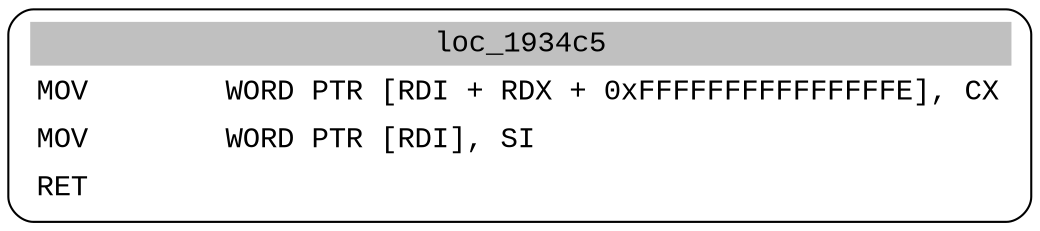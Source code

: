 digraph asm_graph {
1941 [
shape="Mrecord" fontname="Courier New"label =<<table border="0" cellborder="0" cellpadding="3"><tr><td align="center" colspan="2" bgcolor="grey">loc_1934c5</td></tr><tr><td align="left">MOV        WORD PTR [RDI + RDX + 0xFFFFFFFFFFFFFFFE], CX</td></tr><tr><td align="left">MOV        WORD PTR [RDI], SI</td></tr><tr><td align="left">RET        </td></tr></table>> ];
}